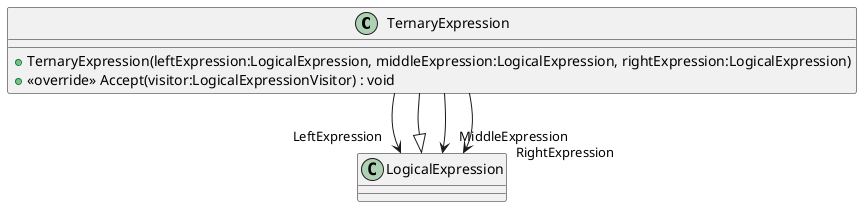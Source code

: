@startuml
class TernaryExpression {
    + TernaryExpression(leftExpression:LogicalExpression, middleExpression:LogicalExpression, rightExpression:LogicalExpression)
    + <<override>> Accept(visitor:LogicalExpressionVisitor) : void
}
LogicalExpression <|-- TernaryExpression
TernaryExpression --> "LeftExpression" LogicalExpression
TernaryExpression --> "MiddleExpression" LogicalExpression
TernaryExpression --> "RightExpression" LogicalExpression
@enduml
